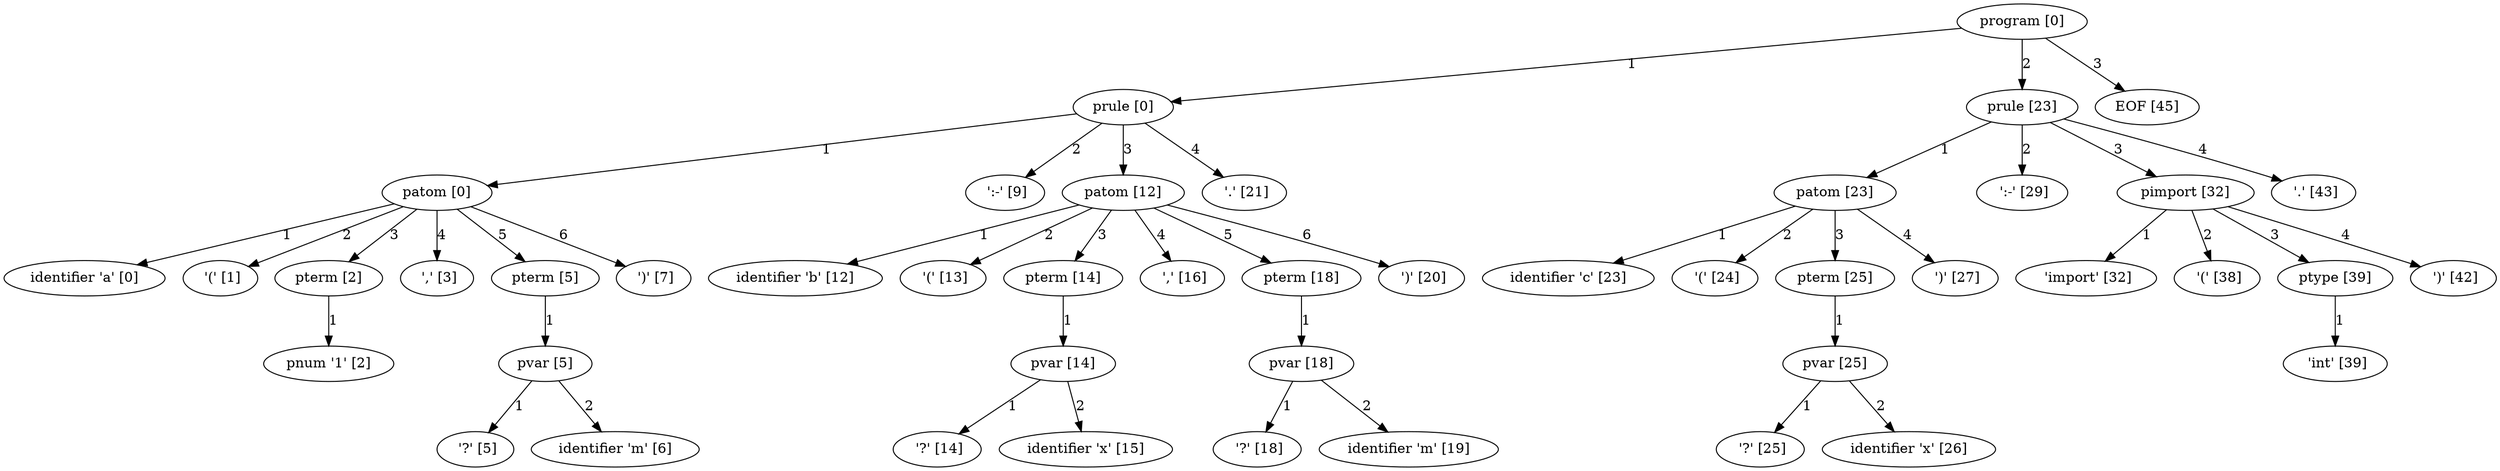 digraph arpeggio_graph {
132677115442480 [label="program [0]"];
132677115442480->132677115441472 [label="1"]

132677115441472 [label="prule [0]"];
132677115441472->132677115439456 [label="1"]

132677115439456 [label="patom [0]"];
132677115439456->132677114850640 [label="1"]

132677114850640 [label="identifier 'a' [0]"];
132677115439456->132677114850768 [label="2"]

132677114850768 [label=" '(' [1]"];
132677115439456->132677115438592 [label="3"]

132677115438592 [label="pterm [2]"];
132677115438592->132677114851024 [label="1"]

132677114851024 [label="pnum '1' [2]"];
132677115439456->132677114851152 [label="4"]

132677114851152 [label=" ',' [3]"];
132677115439456->132677115439312 [label="5"]

132677115439312 [label="pterm [5]"];
132677115439312->132677115439024 [label="1"]

132677115439024 [label="pvar [5]"];
132677115439024->132677114851280 [label="1"]

132677114851280 [label=" '?' [5]"];
132677115439024->132677114851536 [label="2"]

132677114851536 [label="identifier 'm' [6]"];
132677115439456->132677114851664 [label="6"]

132677114851664 [label=" ')' [7]"];
132677115441472->132677114851792 [label="2"]

132677114851792 [label=" ':-' [9]"];
132677115441472->132677115441328 [label="3"]

132677115441328 [label="patom [12]"];
132677115441328->132677114852048 [label="1"]

132677114852048 [label="identifier 'b' [12]"];
132677115441328->132677114852176 [label="2"]

132677114852176 [label=" '(' [13]"];
132677115441328->132677115439888 [label="3"]

132677115439888 [label="pterm [14]"];
132677115439888->132677115439600 [label="1"]

132677115439600 [label="pvar [14]"];
132677115439600->132677114852304 [label="1"]

132677114852304 [label=" '?' [14]"];
132677115439600->132677114852560 [label="2"]

132677114852560 [label="identifier 'x' [15]"];
132677115441328->132677114852688 [label="4"]

132677114852688 [label=" ',' [16]"];
132677115441328->132677115441184 [label="5"]

132677115441184 [label="pterm [18]"];
132677115441184->132677115440896 [label="1"]

132677115440896 [label="pvar [18]"];
132677115440896->132677114852816 [label="1"]

132677114852816 [label=" '?' [18]"];
132677115440896->132677114853072 [label="2"]

132677114853072 [label="identifier 'm' [19]"];
132677115441328->132677114853200 [label="6"]

132677114853200 [label=" ')' [20]"];
132677115441472->132677114853456 [label="4"]

132677114853456 [label=" '.' [21]"];
132677115442480->132677115442336 [label="2"]

132677115442336 [label="prule [23]"];
132677115442336->132677115441904 [label="1"]

132677115441904 [label="patom [23]"];
132677115441904->132677114853840 [label="1"]

132677114853840 [label="identifier 'c' [23]"];
132677115441904->132677114853968 [label="2"]

132677114853968 [label=" '(' [24]"];
132677115441904->132677115441760 [label="3"]

132677115441760 [label="pterm [25]"];
132677115441760->132677115441616 [label="1"]

132677115441616 [label="pvar [25]"];
132677115441616->132677114854096 [label="1"]

132677114854096 [label=" '?' [25]"];
132677115441616->132677114854352 [label="2"]

132677114854352 [label="identifier 'x' [26]"];
132677115441904->132677114854480 [label="4"]

132677114854480 [label=" ')' [27]"];
132677115442336->132677114854608 [label="2"]

132677114854608 [label=" ':-' [29]"];
132677115442336->132677115442192 [label="3"]

132677115442192 [label="pimport [32]"];
132677115442192->132677114854736 [label="1"]

132677114854736 [label=" 'import' [32]"];
132677115442192->132677114854864 [label="2"]

132677114854864 [label=" '(' [38]"];
132677115442192->132677115442048 [label="3"]

132677115442048 [label="ptype [39]"];
132677115442048->132677114854992 [label="1"]

132677114854992 [label=" 'int' [39]"];
132677115442192->132677114855120 [label="4"]

132677114855120 [label=" ')' [42]"];
132677115442336->132677114855248 [label="4"]

132677114855248 [label=" '.' [43]"];
132677115442480->132677115002960 [label="3"]

132677115002960 [label="EOF [45]"];
}